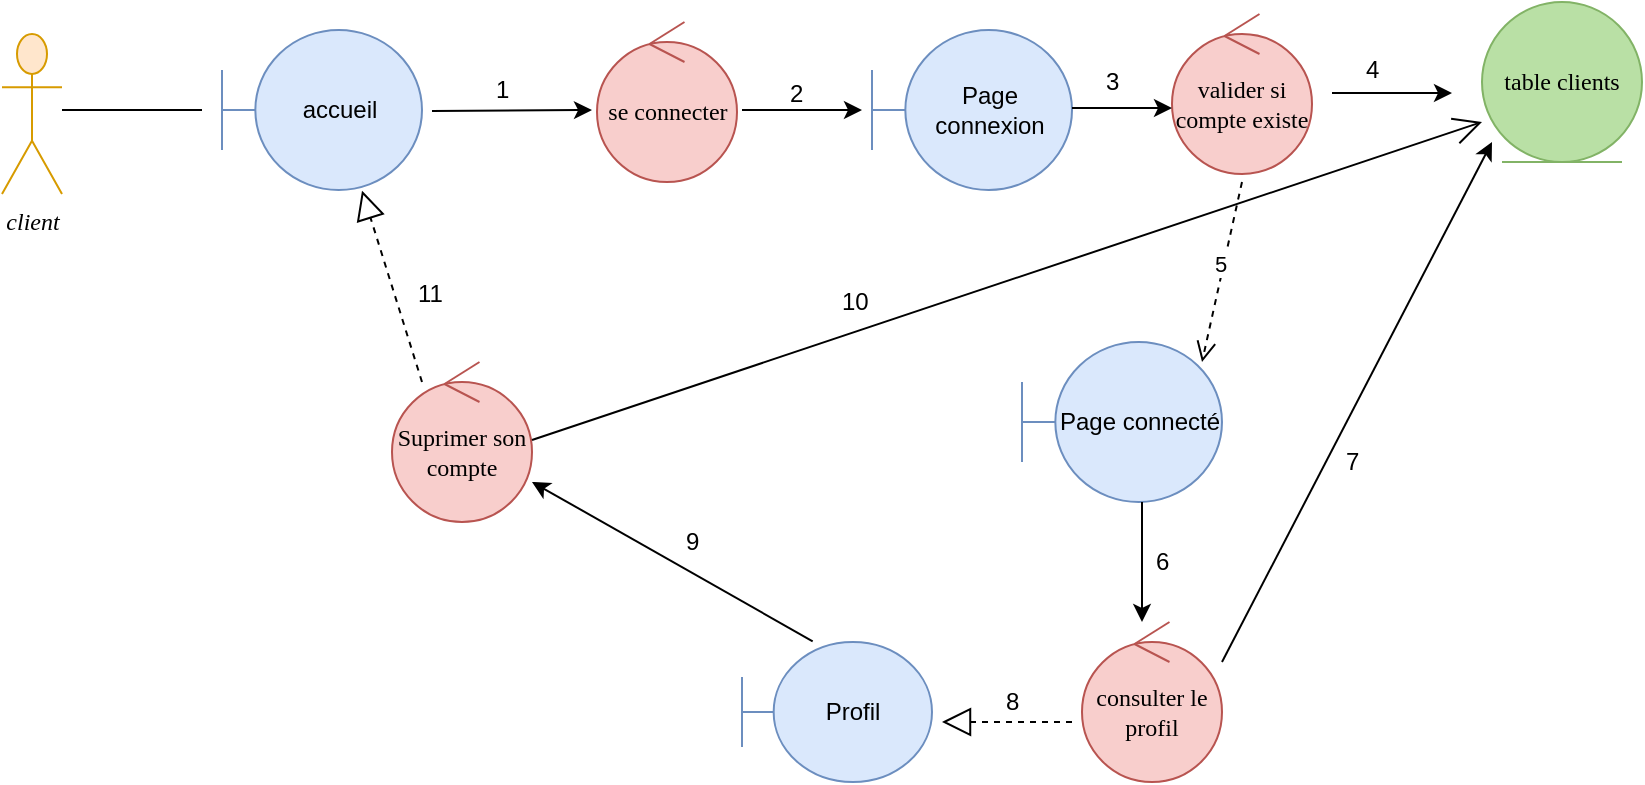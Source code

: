 <mxfile version="12.2.0" type="device" pages="1"><diagram id="Q_vIxdahuawiqHQFDzjD" name="Page-1"><mxGraphModel dx="1632" dy="420" grid="1" gridSize="10" guides="1" tooltips="1" connect="1" arrows="1" fold="1" page="1" pageScale="1" pageWidth="850" pageHeight="1100" math="0" shadow="0"><root><mxCell id="0"/><mxCell id="1" parent="0"/><mxCell id="U-Uj0cN_P3CVEWNQCKEL-1" value="client" style="shape=umlActor;verticalLabelPosition=bottom;labelBackgroundColor=#ffffff;verticalAlign=top;html=1;fontFamily=Verdana;labelBorderColor=none;fontStyle=2;fillColor=#ffe6cc;strokeColor=#d79b00;" vertex="1" parent="1"><mxGeometry y="216" width="30" height="80" as="geometry"/></mxCell><mxCell id="U-Uj0cN_P3CVEWNQCKEL-2" value="" style="line;strokeWidth=1;fillColor=none;align=left;verticalAlign=middle;spacingTop=-1;spacingLeft=3;spacingRight=3;rotatable=0;labelPosition=right;points=[];portConstraint=eastwest;fontFamily=Verdana;" vertex="1" parent="1"><mxGeometry x="30" y="250" width="70" height="8" as="geometry"/></mxCell><mxCell id="U-Uj0cN_P3CVEWNQCKEL-3" value="accueil" style="shape=umlBoundary;whiteSpace=wrap;html=1;fillColor=#dae8fc;strokeColor=#6c8ebf;" vertex="1" parent="1"><mxGeometry x="110" y="214" width="100" height="80" as="geometry"/></mxCell><mxCell id="U-Uj0cN_P3CVEWNQCKEL-4" value="se connecter" style="ellipse;shape=umlControl;whiteSpace=wrap;html=1;fontFamily=Verdana;fillColor=#f8cecc;strokeColor=#b85450;" vertex="1" parent="1"><mxGeometry x="297.5" y="210" width="70" height="80" as="geometry"/></mxCell><mxCell id="U-Uj0cN_P3CVEWNQCKEL-5" value="" style="endArrow=classic;html=1;" edge="1" parent="1"><mxGeometry width="50" height="50" relative="1" as="geometry"><mxPoint x="370" y="254" as="sourcePoint"/><mxPoint x="430" y="254" as="targetPoint"/></mxGeometry></mxCell><mxCell id="U-Uj0cN_P3CVEWNQCKEL-6" value="2" style="text;html=1;resizable=0;points=[];autosize=1;align=left;verticalAlign=top;spacingTop=-4;" vertex="1" parent="1"><mxGeometry x="391.5" y="236" width="20" height="20" as="geometry"/></mxCell><mxCell id="U-Uj0cN_P3CVEWNQCKEL-7" value="table clients" style="ellipse;shape=umlEntity;whiteSpace=wrap;html=1;fontFamily=Verdana;fillColor=#B9E0A5;strokeColor=#82b366;" vertex="1" parent="1"><mxGeometry x="740" y="200" width="80" height="80" as="geometry"/></mxCell><mxCell id="U-Uj0cN_P3CVEWNQCKEL-8" value="" style="endArrow=classic;html=1;" edge="1" parent="1"><mxGeometry width="50" height="50" relative="1" as="geometry"><mxPoint x="215" y="254.5" as="sourcePoint"/><mxPoint x="295" y="254" as="targetPoint"/></mxGeometry></mxCell><mxCell id="U-Uj0cN_P3CVEWNQCKEL-9" value="1" style="text;html=1;resizable=0;points=[];autosize=1;align=left;verticalAlign=top;spacingTop=-4;" vertex="1" parent="1"><mxGeometry x="245" y="234" width="20" height="20" as="geometry"/></mxCell><mxCell id="U-Uj0cN_P3CVEWNQCKEL-10" value="valider si compte existe" style="ellipse;shape=umlControl;whiteSpace=wrap;html=1;fontFamily=Verdana;fillColor=#f8cecc;strokeColor=#b85450;" vertex="1" parent="1"><mxGeometry x="585" y="206" width="70" height="80" as="geometry"/></mxCell><mxCell id="U-Uj0cN_P3CVEWNQCKEL-11" value="" style="endArrow=classic;html=1;" edge="1" parent="1"><mxGeometry width="50" height="50" relative="1" as="geometry"><mxPoint x="665" y="245.5" as="sourcePoint"/><mxPoint x="725" y="245.5" as="targetPoint"/><Array as="points"><mxPoint x="715" y="245.5"/></Array></mxGeometry></mxCell><mxCell id="U-Uj0cN_P3CVEWNQCKEL-12" value="4" style="text;html=1;resizable=0;points=[];autosize=1;align=left;verticalAlign=top;spacingTop=-4;" vertex="1" parent="1"><mxGeometry x="680" y="224" width="20" height="20" as="geometry"/></mxCell><mxCell id="U-Uj0cN_P3CVEWNQCKEL-13" value="5" style="html=1;verticalAlign=bottom;endArrow=open;dashed=1;endSize=8;entryX=0.9;entryY=0.125;entryDx=0;entryDy=0;entryPerimeter=0;" edge="1" parent="1" target="U-Uj0cN_P3CVEWNQCKEL-14"><mxGeometry x="0.111" relative="1" as="geometry"><mxPoint x="620" y="290" as="sourcePoint"/><mxPoint x="564.5" y="370" as="targetPoint"/><Array as="points"/><mxPoint as="offset"/></mxGeometry></mxCell><mxCell id="U-Uj0cN_P3CVEWNQCKEL-14" value="Page connecté" style="shape=umlBoundary;whiteSpace=wrap;html=1;fillColor=#dae8fc;strokeColor=#6c8ebf;" vertex="1" parent="1"><mxGeometry x="510" y="370" width="100" height="80" as="geometry"/></mxCell><mxCell id="U-Uj0cN_P3CVEWNQCKEL-15" value="" style="endArrow=classic;html=1;" edge="1" parent="1"><mxGeometry width="50" height="50" relative="1" as="geometry"><mxPoint x="570" y="450" as="sourcePoint"/><mxPoint x="570" y="510" as="targetPoint"/></mxGeometry></mxCell><mxCell id="U-Uj0cN_P3CVEWNQCKEL-16" value="consulter le profil" style="ellipse;shape=umlControl;whiteSpace=wrap;html=1;fontFamily=Verdana;fillColor=#f8cecc;strokeColor=#b85450;" vertex="1" parent="1"><mxGeometry x="540" y="510" width="70" height="80" as="geometry"/></mxCell><mxCell id="U-Uj0cN_P3CVEWNQCKEL-17" value="6" style="text;html=1;resizable=0;points=[];autosize=1;align=left;verticalAlign=top;spacingTop=-4;" vertex="1" parent="1"><mxGeometry x="575" y="470" width="20" height="20" as="geometry"/></mxCell><mxCell id="U-Uj0cN_P3CVEWNQCKEL-18" value="Profil" style="shape=umlBoundary;whiteSpace=wrap;html=1;fillColor=#dae8fc;strokeColor=#6c8ebf;" vertex="1" parent="1"><mxGeometry x="370" y="520" width="95" height="70" as="geometry"/></mxCell><mxCell id="U-Uj0cN_P3CVEWNQCKEL-19" value="" style="endArrow=block;dashed=1;endFill=0;endSize=12;html=1;" edge="1" parent="1"><mxGeometry width="160" relative="1" as="geometry"><mxPoint x="535" y="560" as="sourcePoint"/><mxPoint x="470" y="560" as="targetPoint"/></mxGeometry></mxCell><mxCell id="U-Uj0cN_P3CVEWNQCKEL-20" value="" style="endArrow=classic;html=1;" edge="1" parent="1"><mxGeometry width="50" height="50" relative="1" as="geometry"><mxPoint x="610" y="530" as="sourcePoint"/><mxPoint x="745" y="270" as="targetPoint"/></mxGeometry></mxCell><mxCell id="U-Uj0cN_P3CVEWNQCKEL-21" value="7" style="text;html=1;resizable=0;points=[];autosize=1;align=left;verticalAlign=top;spacingTop=-4;" vertex="1" parent="1"><mxGeometry x="670" y="420" width="20" height="20" as="geometry"/></mxCell><mxCell id="U-Uj0cN_P3CVEWNQCKEL-22" value="8" style="text;html=1;resizable=0;points=[];autosize=1;align=left;verticalAlign=top;spacingTop=-4;" vertex="1" parent="1"><mxGeometry x="500" y="539.5" width="20" height="20" as="geometry"/></mxCell><mxCell id="U-Uj0cN_P3CVEWNQCKEL-29" value="Page connexion" style="shape=umlBoundary;whiteSpace=wrap;html=1;fillColor=#dae8fc;strokeColor=#6c8ebf;" vertex="1" parent="1"><mxGeometry x="435" y="214" width="100" height="80" as="geometry"/></mxCell><mxCell id="U-Uj0cN_P3CVEWNQCKEL-30" value="" style="endArrow=classic;html=1;" edge="1" parent="1"><mxGeometry width="50" height="50" relative="1" as="geometry"><mxPoint x="535" y="253" as="sourcePoint"/><mxPoint x="585" y="253" as="targetPoint"/></mxGeometry></mxCell><mxCell id="U-Uj0cN_P3CVEWNQCKEL-31" value="3" style="text;html=1;resizable=0;points=[];autosize=1;align=left;verticalAlign=top;spacingTop=-4;" vertex="1" parent="1"><mxGeometry x="550" y="230" width="20" height="20" as="geometry"/></mxCell><mxCell id="U-Uj0cN_P3CVEWNQCKEL-33" value="Suprimer son compte" style="ellipse;shape=umlControl;whiteSpace=wrap;html=1;fontFamily=Verdana;fillColor=#f8cecc;strokeColor=#b85450;" vertex="1" parent="1"><mxGeometry x="195" y="380" width="70" height="80" as="geometry"/></mxCell><mxCell id="U-Uj0cN_P3CVEWNQCKEL-34" value="" style="endArrow=classic;html=1;exitX=0.372;exitY=-0.005;exitDx=0;exitDy=0;exitPerimeter=0;" edge="1" parent="1" source="U-Uj0cN_P3CVEWNQCKEL-18"><mxGeometry width="50" height="50" relative="1" as="geometry"><mxPoint x="395" y="510" as="sourcePoint"/><mxPoint x="265" y="440" as="targetPoint"/></mxGeometry></mxCell><mxCell id="U-Uj0cN_P3CVEWNQCKEL-35" value="9" style="text;html=1;resizable=0;points=[];autosize=1;align=left;verticalAlign=top;spacingTop=-4;" vertex="1" parent="1"><mxGeometry x="340" y="460" width="20" height="20" as="geometry"/></mxCell><mxCell id="U-Uj0cN_P3CVEWNQCKEL-36" value="" style="endArrow=block;dashed=1;endFill=0;endSize=12;html=1;entryX=0.7;entryY=1.004;entryDx=0;entryDy=0;entryPerimeter=0;" edge="1" parent="1" target="U-Uj0cN_P3CVEWNQCKEL-3"><mxGeometry width="160" relative="1" as="geometry"><mxPoint x="210" y="390" as="sourcePoint"/><mxPoint x="370" y="510" as="targetPoint"/></mxGeometry></mxCell><mxCell id="U-Uj0cN_P3CVEWNQCKEL-38" value="" style="endArrow=open;endFill=1;endSize=12;html=1;entryX=0;entryY=0.75;entryDx=0;entryDy=0;entryPerimeter=0;" edge="1" parent="1" target="U-Uj0cN_P3CVEWNQCKEL-7"><mxGeometry width="160" relative="1" as="geometry"><mxPoint x="265" y="419" as="sourcePoint"/><mxPoint x="425" y="419" as="targetPoint"/></mxGeometry></mxCell><mxCell id="U-Uj0cN_P3CVEWNQCKEL-39" value="10" style="text;html=1;resizable=0;points=[];autosize=1;align=left;verticalAlign=top;spacingTop=-4;" vertex="1" parent="1"><mxGeometry x="417.5" y="340" width="30" height="20" as="geometry"/></mxCell><mxCell id="U-Uj0cN_P3CVEWNQCKEL-40" value="11" style="text;html=1;resizable=0;points=[];autosize=1;align=left;verticalAlign=top;spacingTop=-4;" vertex="1" parent="1"><mxGeometry x="206" y="336" width="30" height="20" as="geometry"/></mxCell></root></mxGraphModel></diagram></mxfile>